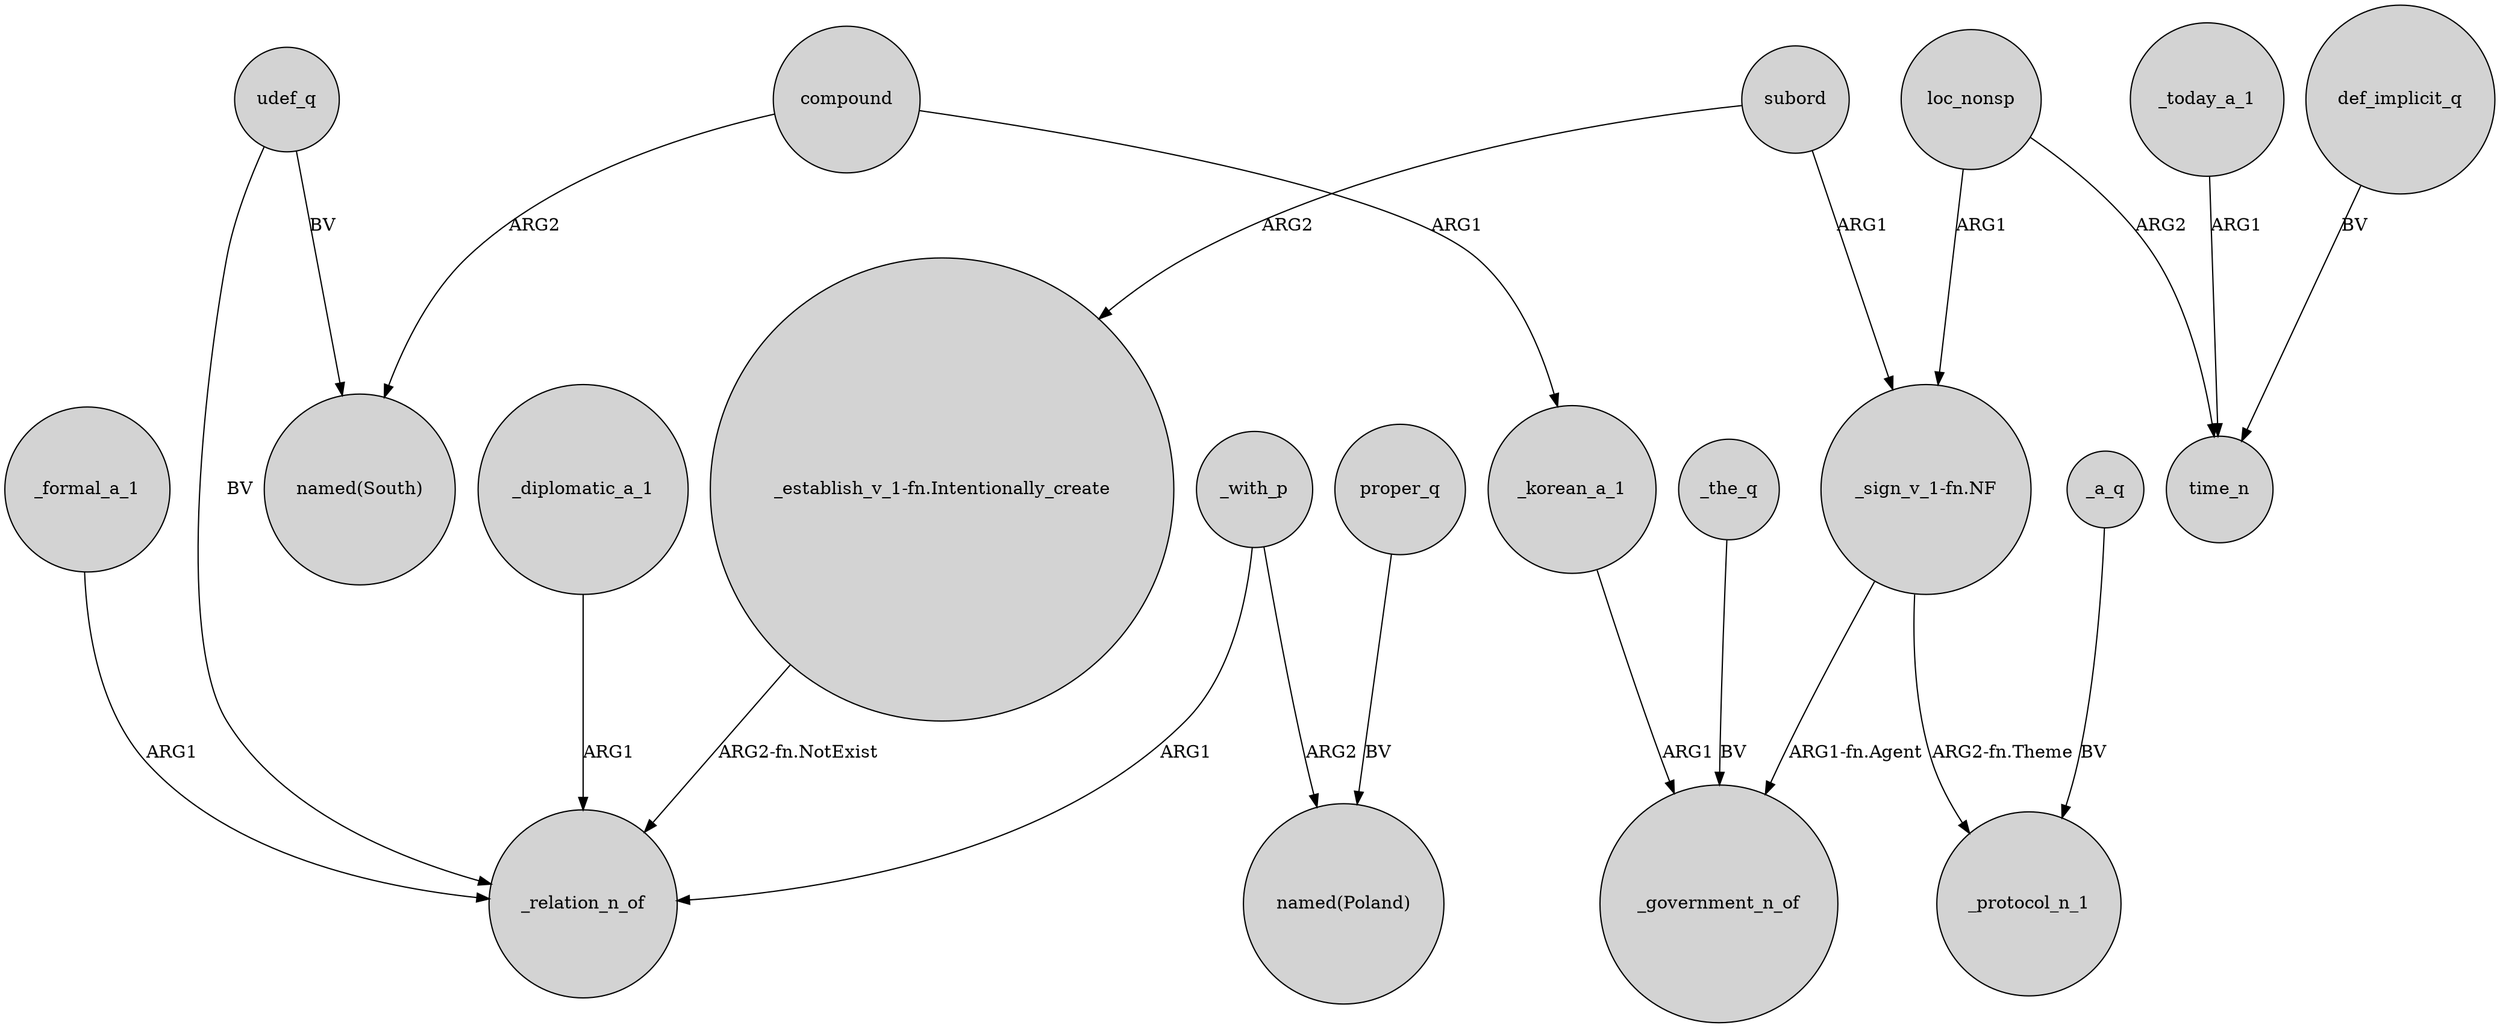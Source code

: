 digraph {
	node [shape=circle style=filled]
	compound -> "named(South)" [label=ARG2]
	_today_a_1 -> time_n [label=ARG1]
	"_sign_v_1-fn.NF" -> _government_n_of [label="ARG1-fn.Agent"]
	udef_q -> _relation_n_of [label=BV]
	_with_p -> _relation_n_of [label=ARG1]
	_korean_a_1 -> _government_n_of [label=ARG1]
	"_establish_v_1-fn.Intentionally_create" -> _relation_n_of [label="ARG2-fn.NotExist"]
	loc_nonsp -> time_n [label=ARG2]
	_diplomatic_a_1 -> _relation_n_of [label=ARG1]
	udef_q -> "named(South)" [label=BV]
	proper_q -> "named(Poland)" [label=BV]
	loc_nonsp -> "_sign_v_1-fn.NF" [label=ARG1]
	subord -> "_establish_v_1-fn.Intentionally_create" [label=ARG2]
	_with_p -> "named(Poland)" [label=ARG2]
	_a_q -> _protocol_n_1 [label=BV]
	_formal_a_1 -> _relation_n_of [label=ARG1]
	compound -> _korean_a_1 [label=ARG1]
	subord -> "_sign_v_1-fn.NF" [label=ARG1]
	_the_q -> _government_n_of [label=BV]
	"_sign_v_1-fn.NF" -> _protocol_n_1 [label="ARG2-fn.Theme"]
	def_implicit_q -> time_n [label=BV]
}
